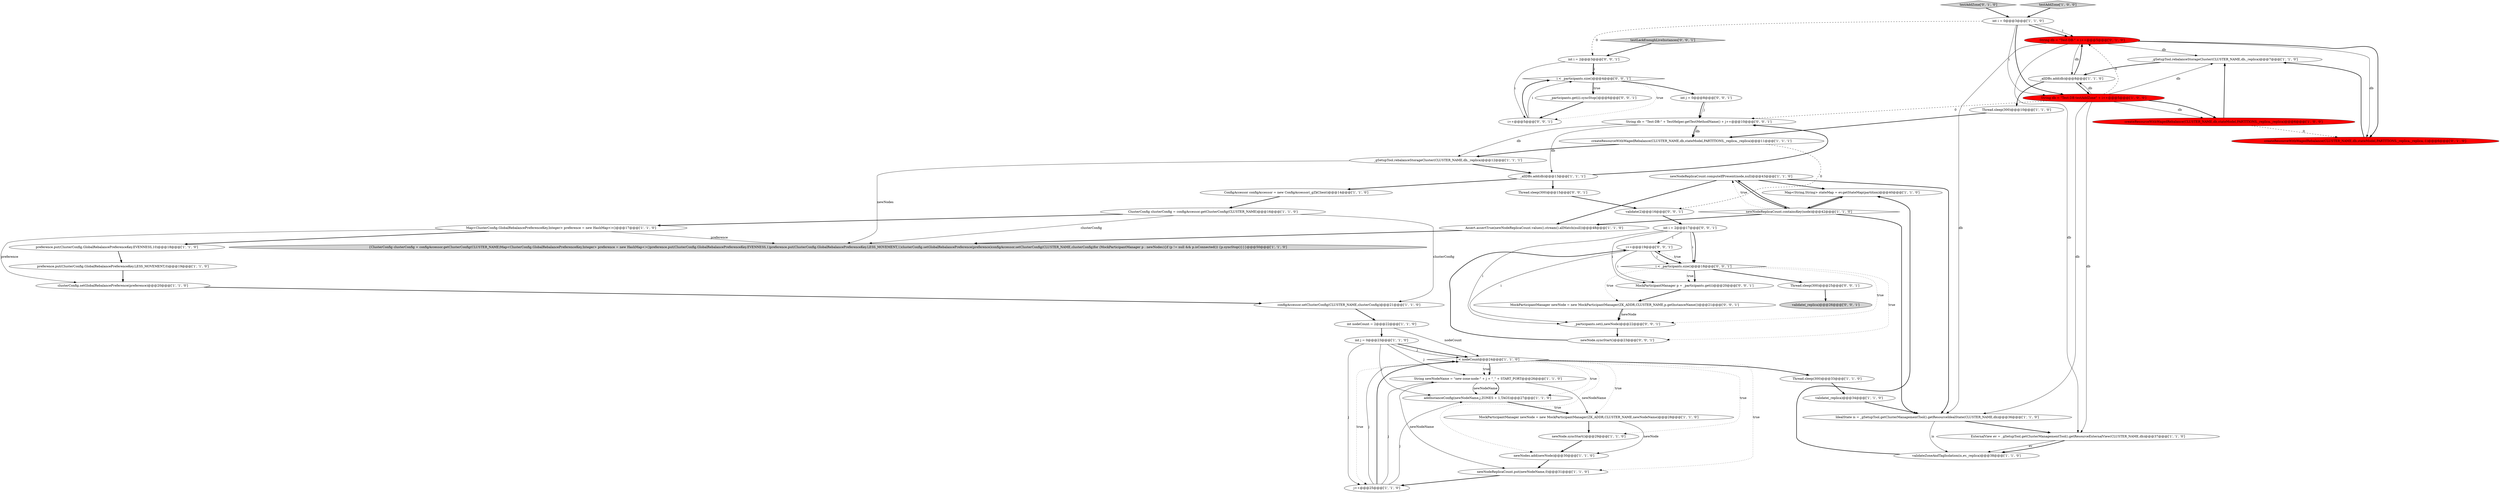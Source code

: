 digraph {
32 [style = filled, label = "newNodeReplicaCount.computeIfPresent(node,null)@@@43@@@['1', '1', '0']", fillcolor = white, shape = ellipse image = "AAA0AAABBB1BBB"];
48 [style = filled, label = "i++@@@19@@@['0', '0', '1']", fillcolor = white, shape = ellipse image = "AAA0AAABBB3BBB"];
6 [style = filled, label = "Map<String,String> stateMap = ev.getStateMap(partition)@@@40@@@['1', '1', '0']", fillcolor = white, shape = ellipse image = "AAA0AAABBB1BBB"];
19 [style = filled, label = "validateZoneAndTagIsolation(is,ev,_replica)@@@38@@@['1', '1', '0']", fillcolor = white, shape = ellipse image = "AAA0AAABBB1BBB"];
36 [style = filled, label = "int i = 0@@@3@@@['1', '1', '0']", fillcolor = white, shape = ellipse image = "AAA0AAABBB1BBB"];
21 [style = filled, label = "String newNodeName = \"new-zone-node-\" + j + \"_\" + START_PORT@@@26@@@['1', '1', '0']", fillcolor = white, shape = ellipse image = "AAA0AAABBB1BBB"];
41 [style = filled, label = "int i = 2@@@3@@@['0', '0', '1']", fillcolor = white, shape = ellipse image = "AAA0AAABBB3BBB"];
20 [style = filled, label = "ConfigAccessor configAccessor = new ConfigAccessor(_gZkClient)@@@14@@@['1', '1', '0']", fillcolor = white, shape = ellipse image = "AAA0AAABBB1BBB"];
44 [style = filled, label = "MockParticipantManager newNode = new MockParticipantManager(ZK_ADDR,CLUSTER_NAME,p.getInstanceName())@@@21@@@['0', '0', '1']", fillcolor = white, shape = ellipse image = "AAA0AAABBB3BBB"];
45 [style = filled, label = "validate(_replica)@@@26@@@['0', '0', '1']", fillcolor = lightgray, shape = ellipse image = "AAA0AAABBB3BBB"];
47 [style = filled, label = "_participants.get(i).syncStop()@@@6@@@['0', '0', '1']", fillcolor = white, shape = ellipse image = "AAA0AAABBB3BBB"];
10 [style = filled, label = "createResourceWithWagedRebalance(CLUSTER_NAME,db,stateModel,PARTITIONS,_replica,_replica)@@@11@@@['1', '1', '1']", fillcolor = white, shape = ellipse image = "AAA0AAABBB1BBB"];
52 [style = filled, label = "i++@@@5@@@['0', '0', '1']", fillcolor = white, shape = ellipse image = "AAA0AAABBB3BBB"];
23 [style = filled, label = "Map<ClusterConfig.GlobalRebalancePreferenceKey,Integer> preference = new HashMap<>()@@@17@@@['1', '1', '0']", fillcolor = white, shape = ellipse image = "AAA0AAABBB1BBB"];
37 [style = filled, label = "String db = \"Test-DB-\" + i++@@@5@@@['0', '1', '0']", fillcolor = red, shape = ellipse image = "AAA1AAABBB2BBB"];
56 [style = filled, label = "_participants.set(i,newNode)@@@22@@@['0', '0', '1']", fillcolor = white, shape = ellipse image = "AAA0AAABBB3BBB"];
7 [style = filled, label = "j < nodeCount@@@24@@@['1', '1', '0']", fillcolor = white, shape = diamond image = "AAA0AAABBB1BBB"];
50 [style = filled, label = "i < _participants.size()@@@18@@@['0', '0', '1']", fillcolor = white, shape = diamond image = "AAA0AAABBB3BBB"];
30 [style = filled, label = "int nodeCount = 2@@@22@@@['1', '1', '0']", fillcolor = white, shape = ellipse image = "AAA0AAABBB1BBB"];
5 [style = filled, label = "Thread.sleep(300)@@@33@@@['1', '1', '0']", fillcolor = white, shape = ellipse image = "AAA0AAABBB1BBB"];
24 [style = filled, label = "preference.put(ClusterConfig.GlobalRebalancePreferenceKey.LESS_MOVEMENT,0)@@@19@@@['1', '1', '0']", fillcolor = white, shape = ellipse image = "AAA0AAABBB1BBB"];
38 [style = filled, label = "testAddZone['0', '1', '0']", fillcolor = lightgray, shape = diamond image = "AAA0AAABBB2BBB"];
55 [style = filled, label = "Thread.sleep(300)@@@15@@@['0', '0', '1']", fillcolor = white, shape = ellipse image = "AAA0AAABBB3BBB"];
49 [style = filled, label = "testLackEnoughLiveInstances['0', '0', '1']", fillcolor = lightgray, shape = diamond image = "AAA0AAABBB3BBB"];
27 [style = filled, label = "Assert.assertTrue(newNodeReplicaCount.values().stream().allMatch(null))@@@48@@@['1', '1', '0']", fillcolor = white, shape = ellipse image = "AAA0AAABBB1BBB"];
34 [style = filled, label = "IdealState is = _gSetupTool.getClusterManagementTool().getResourceIdealState(CLUSTER_NAME,db)@@@36@@@['1', '1', '0']", fillcolor = white, shape = ellipse image = "AAA0AAABBB1BBB"];
3 [style = filled, label = "_gSetupTool.rebalanceStorageCluster(CLUSTER_NAME,db,_replica)@@@12@@@['1', '1', '1']", fillcolor = white, shape = ellipse image = "AAA0AAABBB1BBB"];
42 [style = filled, label = "int j = 0@@@8@@@['0', '0', '1']", fillcolor = white, shape = ellipse image = "AAA0AAABBB3BBB"];
2 [style = filled, label = "createResourceWithWagedRebalance(CLUSTER_NAME,db,stateModel,PARTITIONS,_replica,_replica)@@@6@@@['1', '0', '0']", fillcolor = red, shape = ellipse image = "AAA1AAABBB1BBB"];
31 [style = filled, label = "_allDBs.add(db)@@@13@@@['1', '1', '1']", fillcolor = white, shape = ellipse image = "AAA0AAABBB1BBB"];
12 [style = filled, label = "newNodes.add(newNode)@@@30@@@['1', '1', '0']", fillcolor = white, shape = ellipse image = "AAA0AAABBB1BBB"];
57 [style = filled, label = "String db = \"Test-DB-\" + TestHelper.getTestMethodName() + j++@@@10@@@['0', '0', '1']", fillcolor = white, shape = ellipse image = "AAA0AAABBB3BBB"];
4 [style = filled, label = "_gSetupTool.rebalanceStorageCluster(CLUSTER_NAME,db,_replica)@@@7@@@['1', '1', '0']", fillcolor = white, shape = ellipse image = "AAA0AAABBB1BBB"];
40 [style = filled, label = "newNode.syncStart()@@@23@@@['0', '0', '1']", fillcolor = white, shape = ellipse image = "AAA0AAABBB3BBB"];
14 [style = filled, label = "ExternalView ev = _gSetupTool.getClusterManagementTool().getResourceExternalView(CLUSTER_NAME,db)@@@37@@@['1', '1', '0']", fillcolor = white, shape = ellipse image = "AAA0AAABBB1BBB"];
1 [style = filled, label = "newNode.syncStart()@@@29@@@['1', '1', '0']", fillcolor = white, shape = ellipse image = "AAA0AAABBB1BBB"];
46 [style = filled, label = "i < _participants.size()@@@4@@@['0', '0', '1']", fillcolor = white, shape = diamond image = "AAA0AAABBB3BBB"];
29 [style = filled, label = "newNodeReplicaCount.containsKey(node)@@@42@@@['1', '1', '0']", fillcolor = white, shape = diamond image = "AAA0AAABBB1BBB"];
8 [style = filled, label = "{ClusterConfig clusterConfig = configAccessor.getClusterConfig(CLUSTER_NAME)Map<ClusterConfig.GlobalRebalancePreferenceKey,Integer> preference = new HashMap<>()preference.put(ClusterConfig.GlobalRebalancePreferenceKey.EVENNESS,1)preference.put(ClusterConfig.GlobalRebalancePreferenceKey.LESS_MOVEMENT,1)clusterConfig.setGlobalRebalancePreference(preference)configAccessor.setClusterConfig(CLUSTER_NAME,clusterConfig)for (MockParticipantManager p : newNodes){if (p != null && p.isConnected()) {p.syncStop()}}}@@@50@@@['1', '1', '0']", fillcolor = lightgray, shape = ellipse image = "AAA0AAABBB1BBB"];
53 [style = filled, label = "int i = 2@@@17@@@['0', '0', '1']", fillcolor = white, shape = ellipse image = "AAA0AAABBB3BBB"];
17 [style = filled, label = "j++@@@25@@@['1', '1', '0']", fillcolor = white, shape = ellipse image = "AAA0AAABBB1BBB"];
18 [style = filled, label = "addInstanceConfig(newNodeName,j,ZONES + 1,TAGS)@@@27@@@['1', '1', '0']", fillcolor = white, shape = ellipse image = "AAA0AAABBB1BBB"];
11 [style = filled, label = "_allDBs.add(db)@@@8@@@['1', '1', '0']", fillcolor = white, shape = ellipse image = "AAA0AAABBB1BBB"];
54 [style = filled, label = "MockParticipantManager p = _participants.get(i)@@@20@@@['0', '0', '1']", fillcolor = white, shape = ellipse image = "AAA0AAABBB3BBB"];
13 [style = filled, label = "configAccessor.setClusterConfig(CLUSTER_NAME,clusterConfig)@@@21@@@['1', '1', '0']", fillcolor = white, shape = ellipse image = "AAA0AAABBB1BBB"];
51 [style = filled, label = "Thread.sleep(300)@@@25@@@['0', '0', '1']", fillcolor = white, shape = ellipse image = "AAA0AAABBB3BBB"];
16 [style = filled, label = "Thread.sleep(300)@@@10@@@['1', '1', '0']", fillcolor = white, shape = ellipse image = "AAA0AAABBB1BBB"];
35 [style = filled, label = "int j = 0@@@23@@@['1', '1', '0']", fillcolor = white, shape = ellipse image = "AAA0AAABBB1BBB"];
33 [style = filled, label = "clusterConfig.setGlobalRebalancePreference(preference)@@@20@@@['1', '1', '0']", fillcolor = white, shape = ellipse image = "AAA0AAABBB1BBB"];
0 [style = filled, label = "preference.put(ClusterConfig.GlobalRebalancePreferenceKey.EVENNESS,10)@@@18@@@['1', '1', '0']", fillcolor = white, shape = ellipse image = "AAA0AAABBB1BBB"];
43 [style = filled, label = "validate(2)@@@16@@@['0', '0', '1']", fillcolor = white, shape = ellipse image = "AAA0AAABBB3BBB"];
28 [style = filled, label = "MockParticipantManager newNode = new MockParticipantManager(ZK_ADDR,CLUSTER_NAME,newNodeName)@@@28@@@['1', '1', '0']", fillcolor = white, shape = ellipse image = "AAA0AAABBB1BBB"];
39 [style = filled, label = "createResourceWithWagedRebalance(CLUSTER_NAME,db,stateModel,PARTITIONS,_replica,_replica,-1)@@@6@@@['0', '1', '0']", fillcolor = red, shape = ellipse image = "AAA1AAABBB2BBB"];
9 [style = filled, label = "testAddZone['1', '0', '0']", fillcolor = lightgray, shape = diamond image = "AAA0AAABBB1BBB"];
26 [style = filled, label = "validate(_replica)@@@34@@@['1', '1', '0']", fillcolor = white, shape = ellipse image = "AAA0AAABBB1BBB"];
15 [style = filled, label = "String db = \"Test-DB-testAddZone\" + i++@@@5@@@['1', '0', '0']", fillcolor = red, shape = ellipse image = "AAA1AAABBB1BBB"];
25 [style = filled, label = "newNodeReplicaCount.put(newNodeName,0)@@@31@@@['1', '1', '0']", fillcolor = white, shape = ellipse image = "AAA0AAABBB1BBB"];
22 [style = filled, label = "ClusterConfig clusterConfig = configAccessor.getClusterConfig(CLUSTER_NAME)@@@16@@@['1', '1', '0']", fillcolor = white, shape = ellipse image = "AAA0AAABBB1BBB"];
48->54 [style = solid, label="i"];
21->25 [style = solid, label="newNodeName"];
57->3 [style = solid, label="db"];
30->7 [style = solid, label="nodeCount"];
26->34 [style = bold, label=""];
15->57 [style = dashed, label="0"];
32->34 [style = bold, label=""];
15->2 [style = solid, label="db"];
29->34 [style = bold, label=""];
37->14 [style = solid, label="db"];
48->50 [style = solid, label="i"];
32->6 [style = bold, label=""];
21->18 [style = bold, label=""];
6->29 [style = bold, label=""];
29->6 [style = bold, label=""];
50->48 [style = dotted, label="true"];
28->12 [style = solid, label="newNode"];
0->24 [style = bold, label=""];
17->21 [style = solid, label="j"];
43->53 [style = bold, label=""];
41->46 [style = solid, label="i"];
1->12 [style = bold, label=""];
53->50 [style = solid, label="i"];
35->7 [style = solid, label="j"];
37->11 [style = solid, label="db"];
31->20 [style = bold, label=""];
7->1 [style = dotted, label="true"];
50->54 [style = bold, label=""];
37->34 [style = solid, label="db"];
35->7 [style = bold, label=""];
17->7 [style = solid, label="j"];
37->39 [style = solid, label="db"];
37->4 [style = solid, label="db"];
11->16 [style = bold, label=""];
46->42 [style = bold, label=""];
36->41 [style = dashed, label="0"];
15->34 [style = solid, label="db"];
50->44 [style = dotted, label="true"];
11->37 [style = bold, label=""];
48->50 [style = bold, label=""];
19->6 [style = bold, label=""];
53->48 [style = solid, label="i"];
33->13 [style = bold, label=""];
36->37 [style = solid, label="i"];
15->4 [style = solid, label="db"];
2->4 [style = bold, label=""];
22->23 [style = bold, label=""];
18->28 [style = bold, label=""];
39->4 [style = bold, label=""];
7->12 [style = dotted, label="true"];
53->56 [style = solid, label="i"];
29->27 [style = bold, label=""];
22->13 [style = solid, label="clusterConfig"];
7->5 [style = bold, label=""];
31->57 [style = bold, label=""];
54->44 [style = bold, label=""];
29->32 [style = bold, label=""];
2->39 [style = dashed, label="0"];
49->41 [style = bold, label=""];
41->46 [style = bold, label=""];
10->43 [style = dashed, label="0"];
34->14 [style = bold, label=""];
36->37 [style = bold, label=""];
7->17 [style = dotted, label="true"];
56->40 [style = bold, label=""];
7->21 [style = dotted, label="true"];
27->8 [style = bold, label=""];
29->32 [style = dotted, label="true"];
14->19 [style = solid, label="ev"];
23->33 [style = solid, label="preference"];
42->57 [style = solid, label="j"];
35->17 [style = solid, label="j"];
44->56 [style = bold, label=""];
52->46 [style = bold, label=""];
50->54 [style = dotted, label="true"];
46->47 [style = dotted, label="true"];
5->26 [style = bold, label=""];
14->19 [style = bold, label=""];
32->27 [style = bold, label=""];
23->0 [style = bold, label=""];
25->17 [style = bold, label=""];
3->8 [style = solid, label="newNodes"];
53->50 [style = bold, label=""];
24->33 [style = bold, label=""];
30->35 [style = bold, label=""];
51->45 [style = bold, label=""];
42->57 [style = bold, label=""];
7->18 [style = dotted, label="true"];
55->43 [style = bold, label=""];
47->52 [style = bold, label=""];
53->54 [style = solid, label="i"];
37->39 [style = bold, label=""];
21->18 [style = solid, label="newNodeName"];
7->28 [style = dotted, label="true"];
35->21 [style = solid, label="j"];
36->15 [style = solid, label="i"];
46->52 [style = dotted, label="true"];
9->36 [style = bold, label=""];
21->28 [style = solid, label="newNodeName"];
57->31 [style = solid, label="db"];
34->19 [style = solid, label="is"];
15->2 [style = bold, label=""];
44->56 [style = solid, label="newNode"];
40->48 [style = bold, label=""];
50->40 [style = dotted, label="true"];
16->10 [style = bold, label=""];
3->31 [style = bold, label=""];
15->37 [style = dashed, label="0"];
36->15 [style = bold, label=""];
10->3 [style = bold, label=""];
38->36 [style = bold, label=""];
28->1 [style = bold, label=""];
13->30 [style = bold, label=""];
35->18 [style = solid, label="j"];
46->47 [style = bold, label=""];
11->15 [style = bold, label=""];
20->22 [style = bold, label=""];
32->29 [style = bold, label=""];
17->7 [style = bold, label=""];
15->11 [style = solid, label="db"];
41->52 [style = solid, label="i"];
31->55 [style = bold, label=""];
12->25 [style = bold, label=""];
50->51 [style = bold, label=""];
48->56 [style = solid, label="i"];
50->56 [style = dotted, label="true"];
7->25 [style = dotted, label="true"];
7->21 [style = bold, label=""];
22->8 [style = solid, label="clusterConfig"];
15->14 [style = solid, label="db"];
4->11 [style = bold, label=""];
57->10 [style = bold, label=""];
23->8 [style = solid, label="preference"];
17->18 [style = solid, label="j"];
52->46 [style = solid, label="i"];
57->10 [style = solid, label="db"];
}
